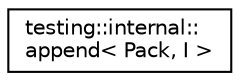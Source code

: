 digraph "类继承关系图"
{
 // LATEX_PDF_SIZE
  edge [fontname="Helvetica",fontsize="10",labelfontname="Helvetica",labelfontsize="10"];
  node [fontname="Helvetica",fontsize="10",shape=record];
  rankdir="LR";
  Node0 [label="testing::internal::\lappend\< Pack, I \>",height=0.2,width=0.4,color="black", fillcolor="white", style="filled",URL="$structtesting_1_1internal_1_1append.html",tooltip=" "];
}
